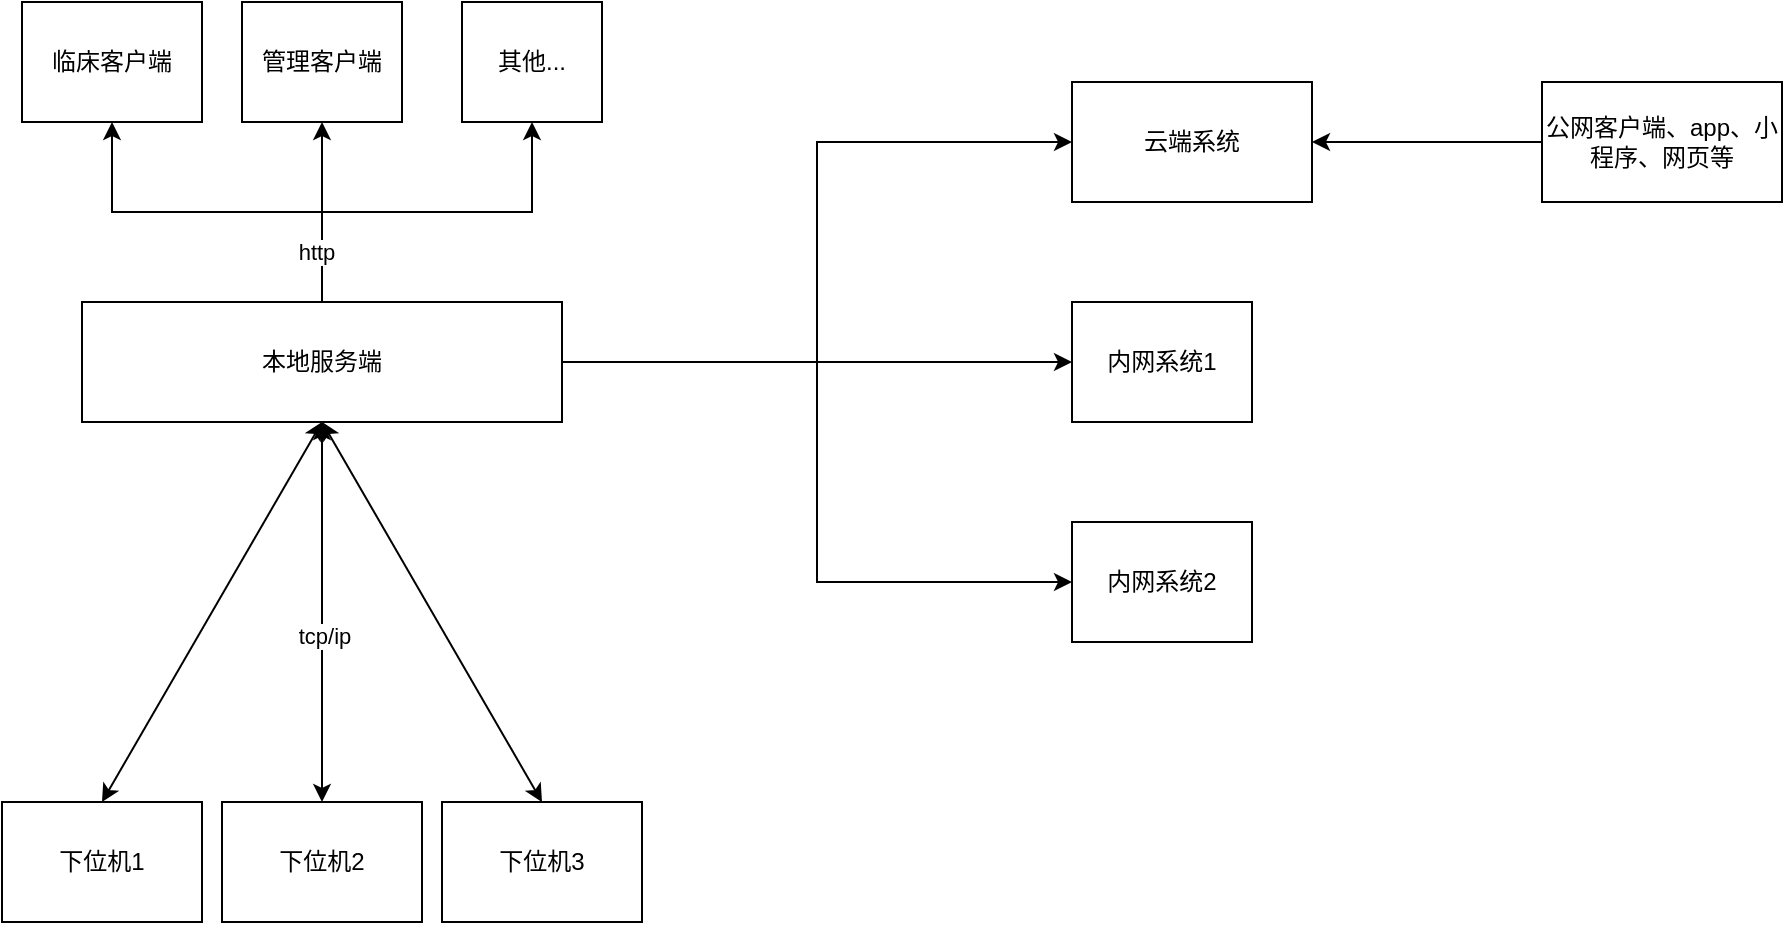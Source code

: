 <mxfile version="24.4.4" type="github">
  <diagram id="6a731a19-8d31-9384-78a2-239565b7b9f0" name="Page-1">
    <mxGraphModel dx="1434" dy="738" grid="1" gridSize="10" guides="1" tooltips="1" connect="1" arrows="1" fold="1" page="1" pageScale="1" pageWidth="1169" pageHeight="827" background="none" math="0" shadow="0">
      <root>
        <mxCell id="0" />
        <mxCell id="1" parent="0" />
        <mxCell id="UZ8mtePmOWvU_iZWScU2-42" style="edgeStyle=orthogonalEdgeStyle;rounded=0;orthogonalLoop=1;jettySize=auto;html=1;" edge="1" parent="1" source="UZ8mtePmOWvU_iZWScU2-4" target="UZ8mtePmOWvU_iZWScU2-39">
          <mxGeometry relative="1" as="geometry" />
        </mxCell>
        <mxCell id="UZ8mtePmOWvU_iZWScU2-44" style="edgeStyle=orthogonalEdgeStyle;rounded=0;orthogonalLoop=1;jettySize=auto;html=1;exitX=1;exitY=0.5;exitDx=0;exitDy=0;entryX=0;entryY=0.5;entryDx=0;entryDy=0;" edge="1" parent="1" source="UZ8mtePmOWvU_iZWScU2-4" target="UZ8mtePmOWvU_iZWScU2-41">
          <mxGeometry relative="1" as="geometry" />
        </mxCell>
        <mxCell id="UZ8mtePmOWvU_iZWScU2-46" style="edgeStyle=orthogonalEdgeStyle;rounded=0;orthogonalLoop=1;jettySize=auto;html=1;entryX=0;entryY=0.5;entryDx=0;entryDy=0;" edge="1" parent="1" source="UZ8mtePmOWvU_iZWScU2-4" target="UZ8mtePmOWvU_iZWScU2-45">
          <mxGeometry relative="1" as="geometry" />
        </mxCell>
        <mxCell id="UZ8mtePmOWvU_iZWScU2-50" style="edgeStyle=orthogonalEdgeStyle;rounded=0;orthogonalLoop=1;jettySize=auto;html=1;entryX=0.5;entryY=1;entryDx=0;entryDy=0;" edge="1" parent="1" source="UZ8mtePmOWvU_iZWScU2-4" target="UZ8mtePmOWvU_iZWScU2-30">
          <mxGeometry relative="1" as="geometry" />
        </mxCell>
        <mxCell id="UZ8mtePmOWvU_iZWScU2-52" value="" style="edgeStyle=orthogonalEdgeStyle;rounded=0;orthogonalLoop=1;jettySize=auto;html=1;" edge="1" parent="1" source="UZ8mtePmOWvU_iZWScU2-4" target="UZ8mtePmOWvU_iZWScU2-31">
          <mxGeometry relative="1" as="geometry" />
        </mxCell>
        <mxCell id="UZ8mtePmOWvU_iZWScU2-54" style="edgeStyle=orthogonalEdgeStyle;rounded=0;orthogonalLoop=1;jettySize=auto;html=1;entryX=0.5;entryY=1;entryDx=0;entryDy=0;" edge="1" parent="1" source="UZ8mtePmOWvU_iZWScU2-4" target="UZ8mtePmOWvU_iZWScU2-53">
          <mxGeometry relative="1" as="geometry" />
        </mxCell>
        <mxCell id="UZ8mtePmOWvU_iZWScU2-60" value="http" style="edgeLabel;html=1;align=center;verticalAlign=middle;resizable=0;points=[];" vertex="1" connectable="0" parent="UZ8mtePmOWvU_iZWScU2-54">
          <mxGeometry x="-0.744" y="3" relative="1" as="geometry">
            <mxPoint as="offset" />
          </mxGeometry>
        </mxCell>
        <mxCell id="UZ8mtePmOWvU_iZWScU2-4" value="本地服务端" style="rounded=0;whiteSpace=wrap;html=1;" vertex="1" parent="1">
          <mxGeometry x="90" y="190" width="240" height="60" as="geometry" />
        </mxCell>
        <mxCell id="UZ8mtePmOWvU_iZWScU2-25" value="下位机1" style="rounded=0;whiteSpace=wrap;html=1;" vertex="1" parent="1">
          <mxGeometry x="50" y="440" width="100" height="60" as="geometry" />
        </mxCell>
        <mxCell id="UZ8mtePmOWvU_iZWScU2-26" value="" style="endArrow=classic;startArrow=classic;html=1;rounded=0;exitX=0.5;exitY=0;exitDx=0;exitDy=0;entryX=0.5;entryY=1;entryDx=0;entryDy=0;" edge="1" parent="1" source="UZ8mtePmOWvU_iZWScU2-25" target="UZ8mtePmOWvU_iZWScU2-4">
          <mxGeometry width="50" height="50" relative="1" as="geometry">
            <mxPoint x="200" y="300" as="sourcePoint" />
            <mxPoint x="210" y="250" as="targetPoint" />
          </mxGeometry>
        </mxCell>
        <mxCell id="UZ8mtePmOWvU_iZWScU2-30" value="临床客户端" style="rounded=0;whiteSpace=wrap;html=1;" vertex="1" parent="1">
          <mxGeometry x="60" y="40" width="90" height="60" as="geometry" />
        </mxCell>
        <mxCell id="UZ8mtePmOWvU_iZWScU2-31" value="管理客户端" style="rounded=0;whiteSpace=wrap;html=1;" vertex="1" parent="1">
          <mxGeometry x="170" y="40" width="80" height="60" as="geometry" />
        </mxCell>
        <mxCell id="UZ8mtePmOWvU_iZWScU2-33" value="下位机2" style="rounded=0;whiteSpace=wrap;html=1;" vertex="1" parent="1">
          <mxGeometry x="160" y="440" width="100" height="60" as="geometry" />
        </mxCell>
        <mxCell id="UZ8mtePmOWvU_iZWScU2-34" value="下位机3" style="rounded=0;whiteSpace=wrap;html=1;" vertex="1" parent="1">
          <mxGeometry x="270" y="440" width="100" height="60" as="geometry" />
        </mxCell>
        <mxCell id="UZ8mtePmOWvU_iZWScU2-35" value="" style="endArrow=classic;startArrow=classic;html=1;rounded=0;exitX=0.5;exitY=0;exitDx=0;exitDy=0;entryX=0.5;entryY=1;entryDx=0;entryDy=0;" edge="1" parent="1" source="UZ8mtePmOWvU_iZWScU2-33" target="UZ8mtePmOWvU_iZWScU2-4">
          <mxGeometry width="50" height="50" relative="1" as="geometry">
            <mxPoint x="190" y="450" as="sourcePoint" />
            <mxPoint x="250" y="260" as="targetPoint" />
          </mxGeometry>
        </mxCell>
        <mxCell id="UZ8mtePmOWvU_iZWScU2-61" value="tcp/ip" style="edgeLabel;html=1;align=center;verticalAlign=middle;resizable=0;points=[];" vertex="1" connectable="0" parent="UZ8mtePmOWvU_iZWScU2-35">
          <mxGeometry x="-0.126" y="-1" relative="1" as="geometry">
            <mxPoint as="offset" />
          </mxGeometry>
        </mxCell>
        <mxCell id="UZ8mtePmOWvU_iZWScU2-36" value="" style="endArrow=classic;startArrow=classic;html=1;rounded=0;exitX=0.5;exitY=0;exitDx=0;exitDy=0;entryX=0.5;entryY=1;entryDx=0;entryDy=0;" edge="1" parent="1" source="UZ8mtePmOWvU_iZWScU2-34" target="UZ8mtePmOWvU_iZWScU2-4">
          <mxGeometry width="50" height="50" relative="1" as="geometry">
            <mxPoint x="200" y="460" as="sourcePoint" />
            <mxPoint x="270" y="270" as="targetPoint" />
          </mxGeometry>
        </mxCell>
        <mxCell id="UZ8mtePmOWvU_iZWScU2-39" value="内网系统1" style="rounded=0;whiteSpace=wrap;html=1;" vertex="1" parent="1">
          <mxGeometry x="585" y="190" width="90" height="60" as="geometry" />
        </mxCell>
        <mxCell id="UZ8mtePmOWvU_iZWScU2-41" value="内网系统2" style="rounded=0;whiteSpace=wrap;html=1;" vertex="1" parent="1">
          <mxGeometry x="585" y="300" width="90" height="60" as="geometry" />
        </mxCell>
        <mxCell id="UZ8mtePmOWvU_iZWScU2-45" value="云端系统" style="rounded=0;whiteSpace=wrap;html=1;" vertex="1" parent="1">
          <mxGeometry x="585" y="80" width="120" height="60" as="geometry" />
        </mxCell>
        <mxCell id="UZ8mtePmOWvU_iZWScU2-48" style="edgeStyle=orthogonalEdgeStyle;rounded=0;orthogonalLoop=1;jettySize=auto;html=1;entryX=1;entryY=0.5;entryDx=0;entryDy=0;" edge="1" parent="1" source="UZ8mtePmOWvU_iZWScU2-47" target="UZ8mtePmOWvU_iZWScU2-45">
          <mxGeometry relative="1" as="geometry" />
        </mxCell>
        <mxCell id="UZ8mtePmOWvU_iZWScU2-47" value="公网客户端、app、小程序、网页等" style="rounded=0;whiteSpace=wrap;html=1;" vertex="1" parent="1">
          <mxGeometry x="820" y="80" width="120" height="60" as="geometry" />
        </mxCell>
        <mxCell id="UZ8mtePmOWvU_iZWScU2-53" value="其他..." style="rounded=0;whiteSpace=wrap;html=1;" vertex="1" parent="1">
          <mxGeometry x="280" y="40" width="70" height="60" as="geometry" />
        </mxCell>
        <mxCell id="UZ8mtePmOWvU_iZWScU2-55" style="edgeStyle=orthogonalEdgeStyle;rounded=0;orthogonalLoop=1;jettySize=auto;html=1;exitX=0.5;exitY=1;exitDx=0;exitDy=0;" edge="1" parent="1" source="UZ8mtePmOWvU_iZWScU2-4" target="UZ8mtePmOWvU_iZWScU2-4">
          <mxGeometry relative="1" as="geometry" />
        </mxCell>
      </root>
    </mxGraphModel>
  </diagram>
</mxfile>
